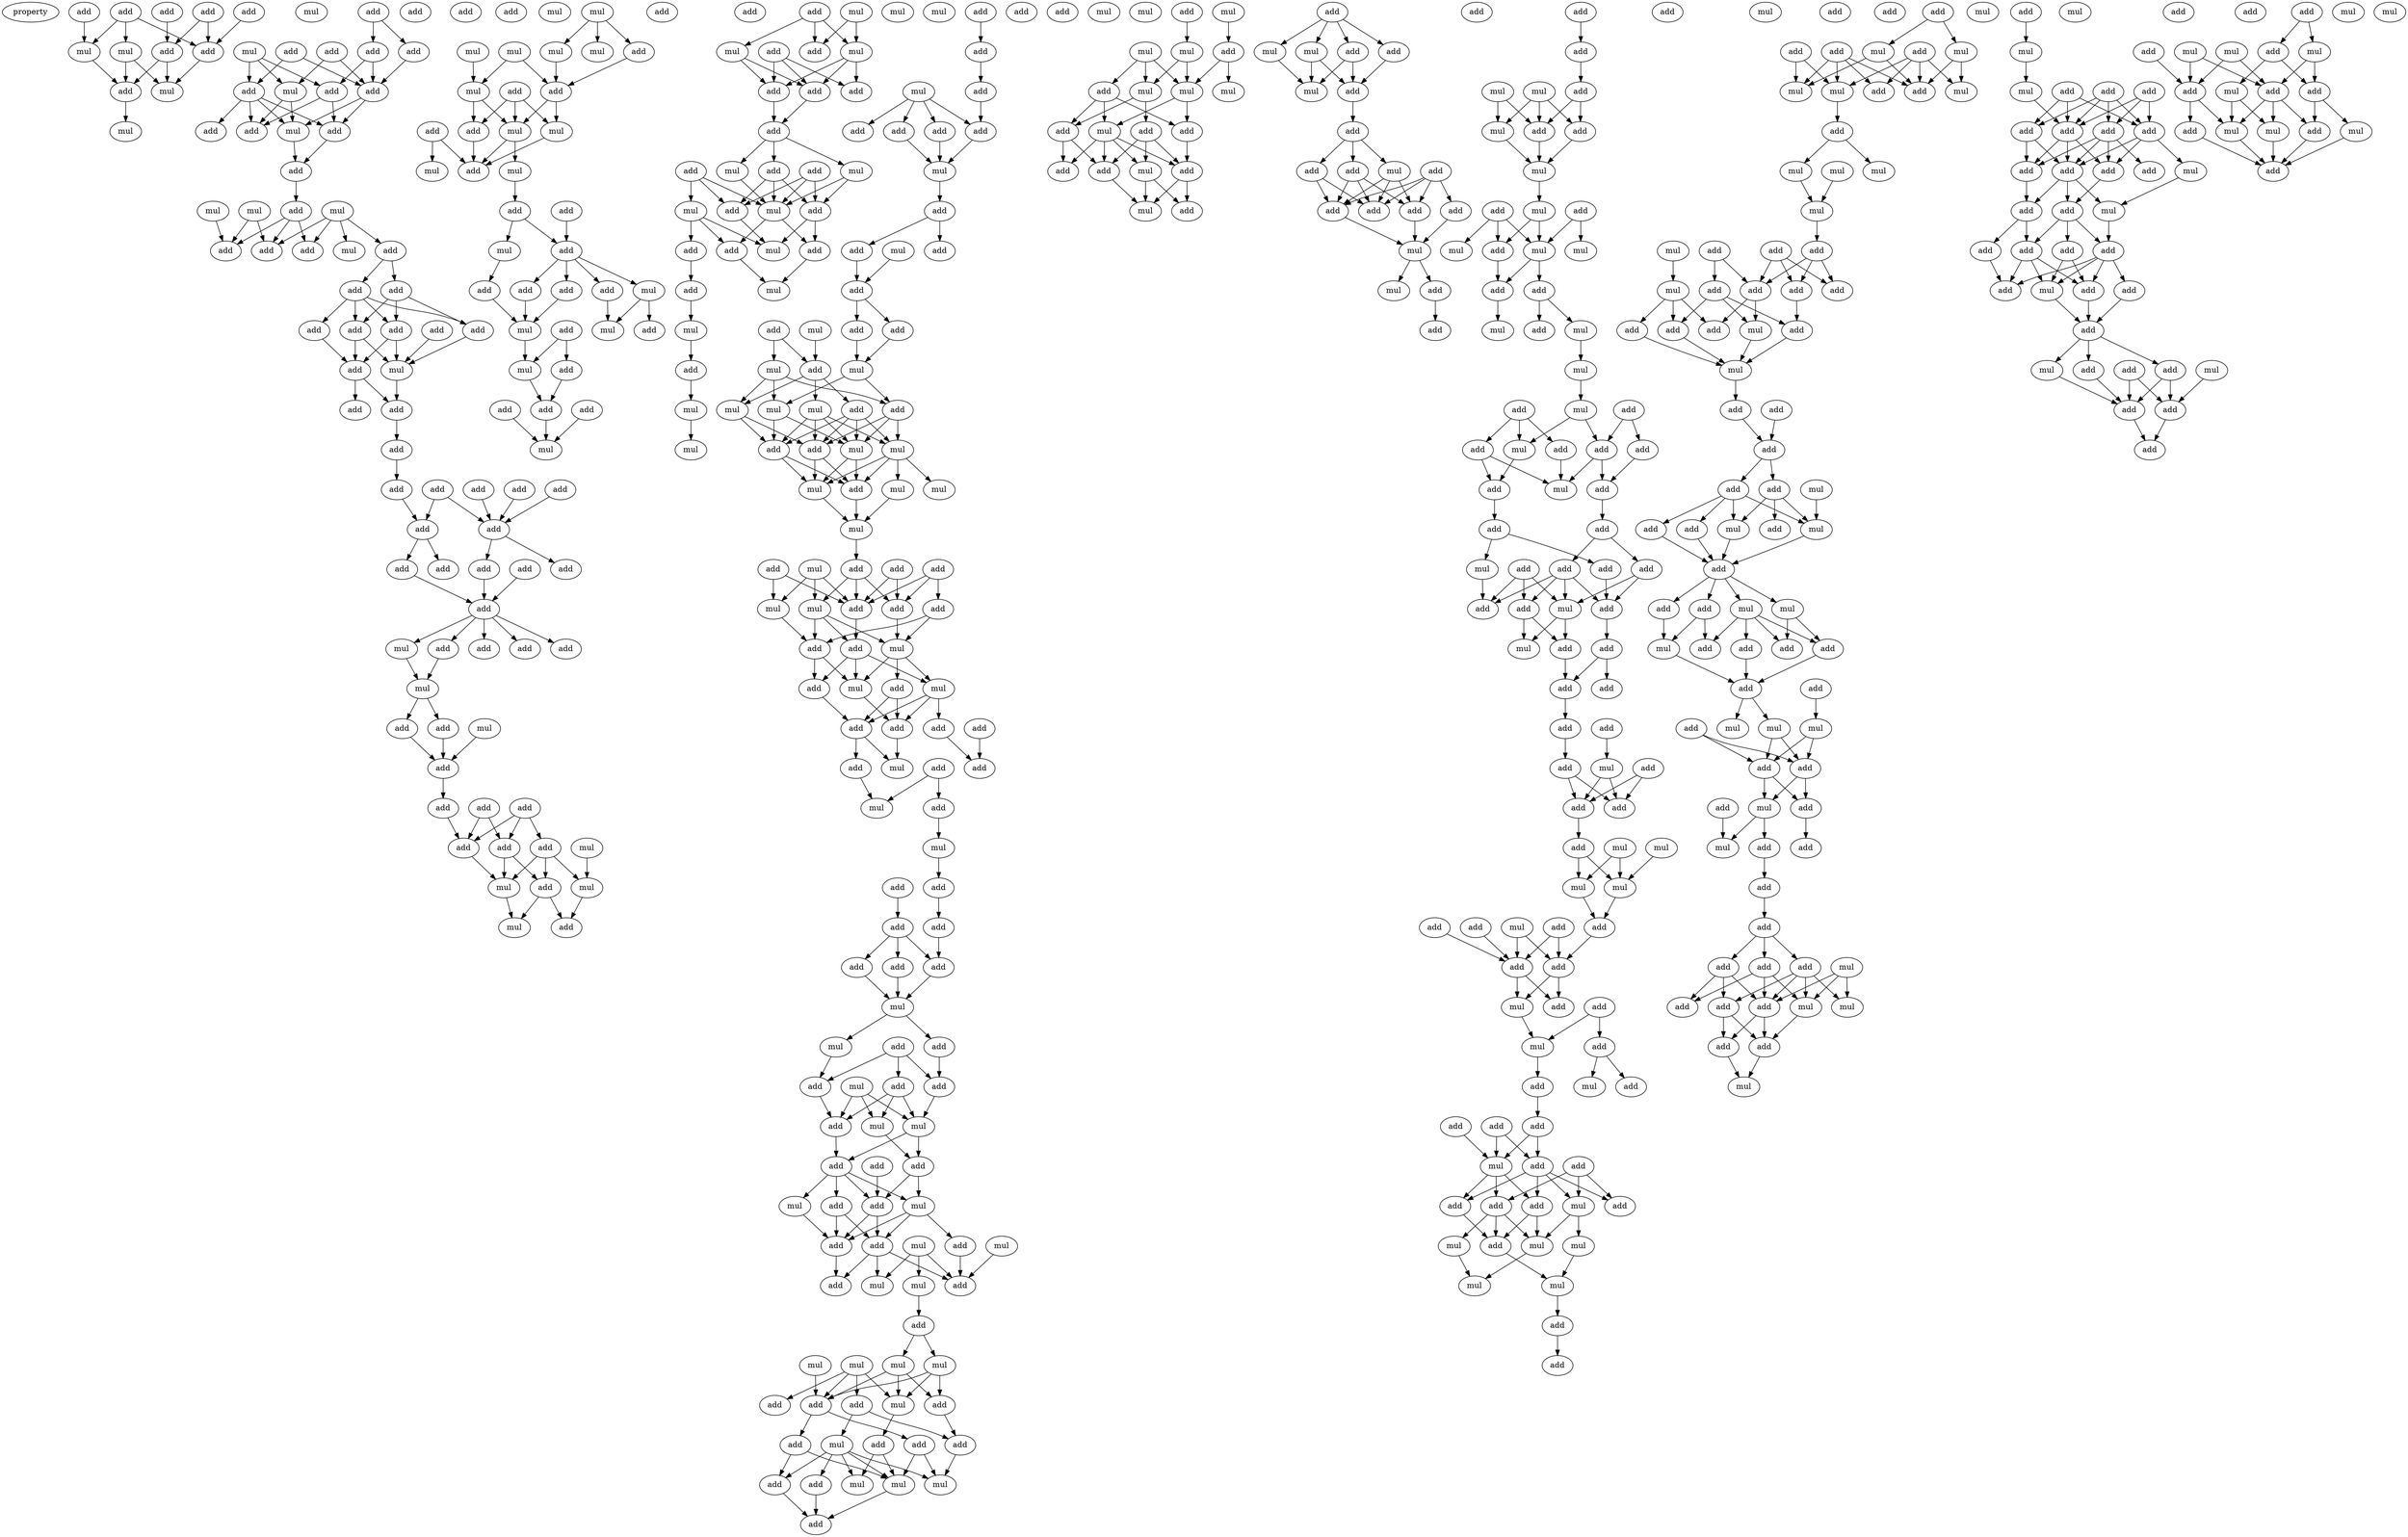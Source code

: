 digraph {
    node [fontcolor=black]
    property [mul=2,lf=1.7]
    0 [ label = add ];
    1 [ label = add ];
    2 [ label = add ];
    3 [ label = add ];
    4 [ label = add ];
    5 [ label = add ];
    6 [ label = mul ];
    7 [ label = mul ];
    8 [ label = add ];
    9 [ label = add ];
    10 [ label = mul ];
    11 [ label = mul ];
    12 [ label = mul ];
    13 [ label = add ];
    14 [ label = add ];
    15 [ label = add ];
    16 [ label = add ];
    17 [ label = mul ];
    18 [ label = add ];
    19 [ label = add ];
    20 [ label = add ];
    21 [ label = add ];
    22 [ label = mul ];
    23 [ label = add ];
    24 [ label = add ];
    25 [ label = mul ];
    26 [ label = add ];
    27 [ label = add ];
    28 [ label = mul ];
    29 [ label = mul ];
    30 [ label = mul ];
    31 [ label = add ];
    32 [ label = add ];
    33 [ label = mul ];
    34 [ label = add ];
    35 [ label = add ];
    36 [ label = add ];
    37 [ label = add ];
    38 [ label = add ];
    39 [ label = add ];
    40 [ label = add ];
    41 [ label = add ];
    42 [ label = add ];
    43 [ label = add ];
    44 [ label = add ];
    45 [ label = mul ];
    46 [ label = add ];
    47 [ label = add ];
    48 [ label = add ];
    49 [ label = add ];
    50 [ label = add ];
    51 [ label = add ];
    52 [ label = add ];
    53 [ label = add ];
    54 [ label = add ];
    55 [ label = add ];
    56 [ label = add ];
    57 [ label = add ];
    58 [ label = add ];
    59 [ label = add ];
    60 [ label = add ];
    61 [ label = add ];
    62 [ label = add ];
    63 [ label = mul ];
    64 [ label = add ];
    65 [ label = add ];
    66 [ label = add ];
    67 [ label = mul ];
    68 [ label = add ];
    69 [ label = add ];
    70 [ label = add ];
    71 [ label = add ];
    72 [ label = mul ];
    73 [ label = add ];
    74 [ label = add ];
    75 [ label = add ];
    76 [ label = add ];
    77 [ label = add ];
    78 [ label = mul ];
    79 [ label = add ];
    80 [ label = add ];
    81 [ label = mul ];
    82 [ label = add ];
    83 [ label = mul ];
    84 [ label = mul ];
    85 [ label = add ];
    86 [ label = add ];
    87 [ label = mul ];
    88 [ label = mul ];
    89 [ label = mul ];
    90 [ label = mul ];
    91 [ label = mul ];
    92 [ label = mul ];
    93 [ label = add ];
    94 [ label = mul ];
    95 [ label = add ];
    96 [ label = add ];
    97 [ label = mul ];
    98 [ label = add ];
    99 [ label = add ];
    100 [ label = mul ];
    101 [ label = add ];
    102 [ label = mul ];
    103 [ label = mul ];
    104 [ label = add ];
    105 [ label = add ];
    106 [ label = add ];
    107 [ label = mul ];
    108 [ label = add ];
    109 [ label = add ];
    110 [ label = mul ];
    111 [ label = add ];
    112 [ label = add ];
    113 [ label = add ];
    114 [ label = add ];
    115 [ label = mul ];
    116 [ label = mul ];
    117 [ label = add ];
    118 [ label = mul ];
    119 [ label = add ];
    120 [ label = add ];
    121 [ label = add ];
    122 [ label = add ];
    123 [ label = add ];
    124 [ label = mul ];
    125 [ label = mul ];
    126 [ label = add ];
    127 [ label = mul ];
    128 [ label = mul ];
    129 [ label = add ];
    130 [ label = add ];
    131 [ label = mul ];
    132 [ label = add ];
    133 [ label = add ];
    134 [ label = add ];
    135 [ label = add ];
    136 [ label = add ];
    137 [ label = mul ];
    138 [ label = add ];
    139 [ label = add ];
    140 [ label = mul ];
    141 [ label = mul ];
    142 [ label = mul ];
    143 [ label = add ];
    144 [ label = add ];
    145 [ label = add ];
    146 [ label = mul ];
    147 [ label = add ];
    148 [ label = add ];
    149 [ label = mul ];
    150 [ label = add ];
    151 [ label = mul ];
    152 [ label = add ];
    153 [ label = mul ];
    154 [ label = add ];
    155 [ label = add ];
    156 [ label = mul ];
    157 [ label = mul ];
    158 [ label = add ];
    159 [ label = add ];
    160 [ label = mul ];
    161 [ label = add ];
    162 [ label = add ];
    163 [ label = add ];
    164 [ label = add ];
    165 [ label = mul ];
    166 [ label = add ];
    167 [ label = add ];
    168 [ label = add ];
    169 [ label = mul ];
    170 [ label = mul ];
    171 [ label = add ];
    172 [ label = add ];
    173 [ label = add ];
    174 [ label = add ];
    175 [ label = mul ];
    176 [ label = add ];
    177 [ label = mul ];
    178 [ label = add ];
    179 [ label = mul ];
    180 [ label = mul ];
    181 [ label = add ];
    182 [ label = mul ];
    183 [ label = mul ];
    184 [ label = add ];
    185 [ label = mul ];
    186 [ label = mul ];
    187 [ label = add ];
    188 [ label = add ];
    189 [ label = mul ];
    190 [ label = mul ];
    191 [ label = mul ];
    192 [ label = add ];
    193 [ label = mul ];
    194 [ label = add ];
    195 [ label = add ];
    196 [ label = add ];
    197 [ label = mul ];
    198 [ label = add ];
    199 [ label = mul ];
    200 [ label = mul ];
    201 [ label = add ];
    202 [ label = add ];
    203 [ label = add ];
    204 [ label = add ];
    205 [ label = add ];
    206 [ label = mul ];
    207 [ label = add ];
    208 [ label = mul ];
    209 [ label = add ];
    210 [ label = mul ];
    211 [ label = add ];
    212 [ label = add ];
    213 [ label = add ];
    214 [ label = add ];
    215 [ label = mul ];
    216 [ label = add ];
    217 [ label = add ];
    218 [ label = add ];
    219 [ label = add ];
    220 [ label = mul ];
    221 [ label = mul ];
    222 [ label = add ];
    223 [ label = add ];
    224 [ label = add ];
    225 [ label = add ];
    226 [ label = add ];
    227 [ label = add ];
    228 [ label = add ];
    229 [ label = mul ];
    230 [ label = mul ];
    231 [ label = mul ];
    232 [ label = add ];
    233 [ label = add ];
    234 [ label = add ];
    235 [ label = add ];
    236 [ label = add ];
    237 [ label = mul ];
    238 [ label = mul ];
    239 [ label = mul ];
    240 [ label = add ];
    241 [ label = add ];
    242 [ label = add ];
    243 [ label = add ];
    244 [ label = mul ];
    245 [ label = add ];
    246 [ label = mul ];
    247 [ label = add ];
    248 [ label = add ];
    249 [ label = mul ];
    250 [ label = add ];
    251 [ label = mul ];
    252 [ label = add ];
    253 [ label = mul ];
    254 [ label = add ];
    255 [ label = mul ];
    256 [ label = add ];
    257 [ label = add ];
    258 [ label = mul ];
    259 [ label = mul ];
    260 [ label = mul ];
    261 [ label = mul ];
    262 [ label = mul ];
    263 [ label = add ];
    264 [ label = add ];
    265 [ label = add ];
    266 [ label = add ];
    267 [ label = add ];
    268 [ label = add ];
    269 [ label = mul ];
    270 [ label = add ];
    271 [ label = add ];
    272 [ label = add ];
    273 [ label = mul ];
    274 [ label = mul ];
    275 [ label = add ];
    276 [ label = mul ];
    277 [ label = add ];
    278 [ label = mul ];
    279 [ label = add ];
    280 [ label = mul ];
    281 [ label = mul ];
    282 [ label = add ];
    283 [ label = mul ];
    284 [ label = mul ];
    285 [ label = add ];
    286 [ label = mul ];
    287 [ label = mul ];
    288 [ label = add ];
    289 [ label = add ];
    290 [ label = add ];
    291 [ label = mul ];
    292 [ label = add ];
    293 [ label = add ];
    294 [ label = add ];
    295 [ label = add ];
    296 [ label = mul ];
    297 [ label = add ];
    298 [ label = mul ];
    299 [ label = add ];
    300 [ label = mul ];
    301 [ label = add ];
    302 [ label = mul ];
    303 [ label = add ];
    304 [ label = add ];
    305 [ label = mul ];
    306 [ label = add ];
    307 [ label = add ];
    308 [ label = add ];
    309 [ label = add ];
    310 [ label = add ];
    311 [ label = add ];
    312 [ label = add ];
    313 [ label = add ];
    314 [ label = mul ];
    315 [ label = mul ];
    316 [ label = add ];
    317 [ label = add ];
    318 [ label = add ];
    319 [ label = add ];
    320 [ label = mul ];
    321 [ label = add ];
    322 [ label = mul ];
    323 [ label = mul ];
    324 [ label = add ];
    325 [ label = add ];
    326 [ label = mul ];
    327 [ label = add ];
    328 [ label = add ];
    329 [ label = mul ];
    330 [ label = add ];
    331 [ label = add ];
    332 [ label = mul ];
    333 [ label = mul ];
    334 [ label = mul ];
    335 [ label = add ];
    336 [ label = add ];
    337 [ label = mul ];
    338 [ label = mul ];
    339 [ label = add ];
    340 [ label = mul ];
    341 [ label = mul ];
    342 [ label = mul ];
    343 [ label = add ];
    344 [ label = add ];
    345 [ label = add ];
    346 [ label = add ];
    347 [ label = add ];
    348 [ label = add ];
    349 [ label = mul ];
    350 [ label = mul ];
    351 [ label = add ];
    352 [ label = add ];
    353 [ label = add ];
    354 [ label = add ];
    355 [ label = add ];
    356 [ label = mul ];
    357 [ label = add ];
    358 [ label = add ];
    359 [ label = add ];
    360 [ label = add ];
    361 [ label = mul ];
    362 [ label = add ];
    363 [ label = add ];
    364 [ label = mul ];
    365 [ label = add ];
    366 [ label = add ];
    367 [ label = add ];
    368 [ label = add ];
    369 [ label = add ];
    370 [ label = add ];
    371 [ label = add ];
    372 [ label = add ];
    373 [ label = mul ];
    374 [ label = add ];
    375 [ label = add ];
    376 [ label = add ];
    377 [ label = mul ];
    378 [ label = mul ];
    379 [ label = add ];
    380 [ label = add ];
    381 [ label = mul ];
    382 [ label = mul ];
    383 [ label = add ];
    384 [ label = add ];
    385 [ label = mul ];
    386 [ label = add ];
    387 [ label = add ];
    388 [ label = add ];
    389 [ label = add ];
    390 [ label = add ];
    391 [ label = add ];
    392 [ label = mul ];
    393 [ label = mul ];
    394 [ label = add ];
    395 [ label = add ];
    396 [ label = add ];
    397 [ label = mul ];
    398 [ label = add ];
    399 [ label = add ];
    400 [ label = add ];
    401 [ label = add ];
    402 [ label = mul ];
    403 [ label = add ];
    404 [ label = add ];
    405 [ label = mul ];
    406 [ label = add ];
    407 [ label = add ];
    408 [ label = add ];
    409 [ label = add ];
    410 [ label = mul ];
    411 [ label = mul ];
    412 [ label = mul ];
    413 [ label = mul ];
    414 [ label = mul ];
    415 [ label = add ];
    416 [ label = add ];
    417 [ label = add ];
    418 [ label = mul ];
    419 [ label = mul ];
    420 [ label = add ];
    421 [ label = add ];
    422 [ label = add ];
    423 [ label = mul ];
    424 [ label = mul ];
    425 [ label = add ];
    426 [ label = mul ];
    427 [ label = add ];
    428 [ label = add ];
    429 [ label = mul ];
    430 [ label = mul ];
    431 [ label = mul ];
    432 [ label = mul ];
    433 [ label = mul ];
    434 [ label = add ];
    435 [ label = add ];
    436 [ label = add ];
    437 [ label = add ];
    438 [ label = mul ];
    439 [ label = add ];
    440 [ label = add ];
    441 [ label = add ];
    442 [ label = add ];
    443 [ label = add ];
    444 [ label = mul ];
    445 [ label = add ];
    446 [ label = add ];
    447 [ label = mul ];
    448 [ label = add ];
    449 [ label = add ];
    450 [ label = add ];
    451 [ label = add ];
    452 [ label = add ];
    453 [ label = mul ];
    454 [ label = add ];
    455 [ label = add ];
    456 [ label = add ];
    457 [ label = mul ];
    458 [ label = mul ];
    459 [ label = add ];
    460 [ label = mul ];
    461 [ label = add ];
    462 [ label = mul ];
    463 [ label = add ];
    464 [ label = mul ];
    465 [ label = add ];
    466 [ label = add ];
    467 [ label = add ];
    468 [ label = add ];
    469 [ label = add ];
    470 [ label = add ];
    471 [ label = mul ];
    472 [ label = add ];
    473 [ label = mul ];
    474 [ label = mul ];
    475 [ label = add ];
    476 [ label = add ];
    477 [ label = add ];
    478 [ label = mul ];
    479 [ label = add ];
    480 [ label = mul ];
    481 [ label = add ];
    482 [ label = mul ];
    483 [ label = add ];
    484 [ label = add ];
    485 [ label = add ];
    486 [ label = add ];
    487 [ label = mul ];
    488 [ label = add ];
    489 [ label = add ];
    490 [ label = add ];
    491 [ label = add ];
    492 [ label = mul ];
    493 [ label = mul ];
    494 [ label = add ];
    495 [ label = add ];
    496 [ label = add ];
    497 [ label = mul ];
    498 [ label = add ];
    499 [ label = mul ];
    500 [ label = add ];
    501 [ label = add ];
    502 [ label = mul ];
    503 [ label = add ];
    504 [ label = add ];
    505 [ label = add ];
    506 [ label = add ];
    507 [ label = add ];
    508 [ label = add ];
    509 [ label = add ];
    510 [ label = add ];
    511 [ label = mul ];
    512 [ label = add ];
    513 [ label = add ];
    514 [ label = mul ];
    515 [ label = add ];
    516 [ label = add ];
    517 [ label = add ];
    518 [ label = add ];
    519 [ label = add ];
    520 [ label = add ];
    521 [ label = mul ];
    522 [ label = add ];
    523 [ label = add ];
    524 [ label = add ];
    525 [ label = add ];
    526 [ label = add ];
    527 [ label = mul ];
    528 [ label = mul ];
    529 [ label = add ];
    530 [ label = add ];
    531 [ label = add ];
    532 [ label = add ];
    533 [ label = mul ];
    534 [ label = add ];
    535 [ label = add ];
    536 [ label = add ];
    537 [ label = mul ];
    538 [ label = mul ];
    539 [ label = add ];
    540 [ label = mul ];
    541 [ label = add ];
    542 [ label = add ];
    543 [ label = mul ];
    544 [ label = add ];
    545 [ label = add ];
    546 [ label = mul ];
    547 [ label = add ];
    548 [ label = add ];
    549 [ label = mul ];
    550 [ label = mul ];
    551 [ label = add ];
    552 [ label = mul ];
    553 [ label = mul ];
    0 -> 5 [ name = 0 ];
    0 -> 8 [ name = 1 ];
    1 -> 5 [ name = 2 ];
    2 -> 6 [ name = 3 ];
    3 -> 6 [ name = 4 ];
    3 -> 7 [ name = 5 ];
    3 -> 8 [ name = 6 ];
    4 -> 8 [ name = 7 ];
    5 -> 9 [ name = 8 ];
    5 -> 10 [ name = 9 ];
    6 -> 9 [ name = 10 ];
    7 -> 9 [ name = 11 ];
    7 -> 10 [ name = 12 ];
    8 -> 10 [ name = 13 ];
    9 -> 11 [ name = 14 ];
    13 -> 16 [ name = 15 ];
    13 -> 18 [ name = 16 ];
    14 -> 19 [ name = 17 ];
    14 -> 21 [ name = 18 ];
    15 -> 21 [ name = 19 ];
    15 -> 22 [ name = 20 ];
    16 -> 21 [ name = 21 ];
    17 -> 19 [ name = 22 ];
    17 -> 20 [ name = 23 ];
    17 -> 22 [ name = 24 ];
    18 -> 20 [ name = 25 ];
    18 -> 21 [ name = 26 ];
    19 -> 23 [ name = 27 ];
    19 -> 24 [ name = 28 ];
    19 -> 25 [ name = 29 ];
    19 -> 26 [ name = 30 ];
    20 -> 23 [ name = 31 ];
    20 -> 24 [ name = 32 ];
    21 -> 23 [ name = 33 ];
    21 -> 25 [ name = 34 ];
    22 -> 24 [ name = 35 ];
    22 -> 25 [ name = 36 ];
    23 -> 27 [ name = 37 ];
    25 -> 27 [ name = 38 ];
    27 -> 31 [ name = 39 ];
    28 -> 32 [ name = 40 ];
    28 -> 33 [ name = 41 ];
    28 -> 35 [ name = 42 ];
    28 -> 36 [ name = 43 ];
    29 -> 34 [ name = 44 ];
    29 -> 35 [ name = 45 ];
    30 -> 34 [ name = 46 ];
    31 -> 34 [ name = 47 ];
    31 -> 35 [ name = 48 ];
    31 -> 36 [ name = 49 ];
    32 -> 37 [ name = 50 ];
    32 -> 38 [ name = 51 ];
    37 -> 39 [ name = 52 ];
    37 -> 40 [ name = 53 ];
    37 -> 42 [ name = 54 ];
    37 -> 43 [ name = 55 ];
    38 -> 39 [ name = 56 ];
    38 -> 40 [ name = 57 ];
    38 -> 43 [ name = 58 ];
    39 -> 45 [ name = 59 ];
    40 -> 44 [ name = 60 ];
    40 -> 45 [ name = 61 ];
    41 -> 45 [ name = 62 ];
    42 -> 44 [ name = 63 ];
    43 -> 44 [ name = 64 ];
    43 -> 45 [ name = 65 ];
    44 -> 46 [ name = 66 ];
    44 -> 47 [ name = 67 ];
    45 -> 47 [ name = 68 ];
    47 -> 48 [ name = 69 ];
    48 -> 52 [ name = 70 ];
    49 -> 54 [ name = 71 ];
    50 -> 54 [ name = 72 ];
    51 -> 54 [ name = 73 ];
    52 -> 55 [ name = 74 ];
    53 -> 54 [ name = 75 ];
    53 -> 55 [ name = 76 ];
    54 -> 58 [ name = 77 ];
    54 -> 60 [ name = 78 ];
    55 -> 57 [ name = 79 ];
    55 -> 59 [ name = 80 ];
    56 -> 61 [ name = 81 ];
    58 -> 61 [ name = 82 ];
    59 -> 61 [ name = 83 ];
    61 -> 62 [ name = 84 ];
    61 -> 63 [ name = 85 ];
    61 -> 64 [ name = 86 ];
    61 -> 65 [ name = 87 ];
    61 -> 66 [ name = 88 ];
    62 -> 67 [ name = 89 ];
    63 -> 67 [ name = 90 ];
    67 -> 68 [ name = 91 ];
    67 -> 70 [ name = 92 ];
    68 -> 73 [ name = 93 ];
    70 -> 73 [ name = 94 ];
    72 -> 73 [ name = 95 ];
    73 -> 76 [ name = 96 ];
    74 -> 79 [ name = 97 ];
    74 -> 80 [ name = 98 ];
    74 -> 82 [ name = 99 ];
    76 -> 82 [ name = 100 ];
    77 -> 79 [ name = 101 ];
    77 -> 82 [ name = 102 ];
    79 -> 83 [ name = 103 ];
    79 -> 85 [ name = 104 ];
    80 -> 83 [ name = 105 ];
    80 -> 84 [ name = 106 ];
    80 -> 85 [ name = 107 ];
    81 -> 84 [ name = 108 ];
    82 -> 83 [ name = 109 ];
    83 -> 87 [ name = 110 ];
    84 -> 86 [ name = 111 ];
    85 -> 86 [ name = 112 ];
    85 -> 87 [ name = 113 ];
    88 -> 89 [ name = 114 ];
    88 -> 90 [ name = 115 ];
    88 -> 93 [ name = 116 ];
    89 -> 95 [ name = 117 ];
    91 -> 94 [ name = 118 ];
    91 -> 95 [ name = 119 ];
    92 -> 94 [ name = 120 ];
    93 -> 95 [ name = 121 ];
    94 -> 97 [ name = 122 ];
    94 -> 99 [ name = 123 ];
    95 -> 97 [ name = 124 ];
    95 -> 100 [ name = 125 ];
    96 -> 97 [ name = 126 ];
    96 -> 99 [ name = 127 ];
    96 -> 100 [ name = 128 ];
    97 -> 101 [ name = 129 ];
    97 -> 103 [ name = 130 ];
    98 -> 101 [ name = 131 ];
    98 -> 102 [ name = 132 ];
    99 -> 101 [ name = 133 ];
    100 -> 101 [ name = 134 ];
    103 -> 105 [ name = 135 ];
    104 -> 108 [ name = 136 ];
    105 -> 107 [ name = 137 ];
    105 -> 108 [ name = 138 ];
    107 -> 109 [ name = 139 ];
    108 -> 110 [ name = 140 ];
    108 -> 111 [ name = 141 ];
    108 -> 112 [ name = 142 ];
    108 -> 113 [ name = 143 ];
    109 -> 116 [ name = 144 ];
    110 -> 115 [ name = 145 ];
    110 -> 117 [ name = 146 ];
    111 -> 116 [ name = 147 ];
    112 -> 115 [ name = 148 ];
    113 -> 116 [ name = 149 ];
    114 -> 118 [ name = 150 ];
    114 -> 119 [ name = 151 ];
    116 -> 118 [ name = 152 ];
    118 -> 122 [ name = 153 ];
    119 -> 122 [ name = 154 ];
    121 -> 124 [ name = 155 ];
    122 -> 124 [ name = 156 ];
    123 -> 124 [ name = 157 ];
    125 -> 128 [ name = 158 ];
    125 -> 130 [ name = 159 ];
    126 -> 128 [ name = 160 ];
    126 -> 130 [ name = 161 ];
    126 -> 131 [ name = 162 ];
    128 -> 132 [ name = 163 ];
    128 -> 133 [ name = 164 ];
    128 -> 134 [ name = 165 ];
    129 -> 132 [ name = 166 ];
    129 -> 133 [ name = 167 ];
    129 -> 134 [ name = 168 ];
    131 -> 132 [ name = 169 ];
    131 -> 134 [ name = 170 ];
    132 -> 135 [ name = 171 ];
    134 -> 135 [ name = 172 ];
    135 -> 137 [ name = 173 ];
    135 -> 139 [ name = 174 ];
    135 -> 140 [ name = 175 ];
    136 -> 142 [ name = 176 ];
    136 -> 143 [ name = 177 ];
    136 -> 144 [ name = 178 ];
    137 -> 142 [ name = 179 ];
    138 -> 141 [ name = 180 ];
    138 -> 142 [ name = 181 ];
    138 -> 144 [ name = 182 ];
    139 -> 142 [ name = 183 ];
    139 -> 143 [ name = 184 ];
    139 -> 144 [ name = 185 ];
    140 -> 142 [ name = 186 ];
    140 -> 143 [ name = 187 ];
    141 -> 145 [ name = 188 ];
    141 -> 146 [ name = 189 ];
    141 -> 147 [ name = 190 ];
    142 -> 145 [ name = 191 ];
    142 -> 148 [ name = 192 ];
    143 -> 146 [ name = 193 ];
    143 -> 148 [ name = 194 ];
    144 -> 146 [ name = 195 ];
    145 -> 149 [ name = 196 ];
    147 -> 150 [ name = 197 ];
    148 -> 149 [ name = 198 ];
    150 -> 151 [ name = 199 ];
    151 -> 152 [ name = 200 ];
    152 -> 156 [ name = 201 ];
    154 -> 158 [ name = 202 ];
    156 -> 157 [ name = 203 ];
    158 -> 159 [ name = 204 ];
    159 -> 161 [ name = 205 ];
    160 -> 161 [ name = 206 ];
    160 -> 162 [ name = 207 ];
    160 -> 163 [ name = 208 ];
    160 -> 164 [ name = 209 ];
    161 -> 165 [ name = 210 ];
    163 -> 165 [ name = 211 ];
    164 -> 165 [ name = 212 ];
    165 -> 166 [ name = 213 ];
    166 -> 168 [ name = 214 ];
    166 -> 171 [ name = 215 ];
    168 -> 172 [ name = 216 ];
    170 -> 172 [ name = 217 ];
    172 -> 174 [ name = 218 ];
    172 -> 176 [ name = 219 ];
    173 -> 177 [ name = 220 ];
    173 -> 178 [ name = 221 ];
    174 -> 179 [ name = 222 ];
    175 -> 178 [ name = 223 ];
    176 -> 179 [ name = 224 ];
    177 -> 180 [ name = 225 ];
    177 -> 181 [ name = 226 ];
    177 -> 182 [ name = 227 ];
    178 -> 182 [ name = 228 ];
    178 -> 183 [ name = 229 ];
    178 -> 184 [ name = 230 ];
    179 -> 180 [ name = 231 ];
    179 -> 181 [ name = 232 ];
    180 -> 186 [ name = 233 ];
    180 -> 187 [ name = 234 ];
    181 -> 185 [ name = 235 ];
    181 -> 186 [ name = 236 ];
    181 -> 188 [ name = 237 ];
    182 -> 187 [ name = 238 ];
    182 -> 188 [ name = 239 ];
    183 -> 185 [ name = 240 ];
    183 -> 186 [ name = 241 ];
    183 -> 187 [ name = 242 ];
    183 -> 188 [ name = 243 ];
    184 -> 185 [ name = 244 ];
    184 -> 186 [ name = 245 ];
    184 -> 187 [ name = 246 ];
    184 -> 188 [ name = 247 ];
    185 -> 189 [ name = 248 ];
    185 -> 190 [ name = 249 ];
    185 -> 191 [ name = 250 ];
    185 -> 192 [ name = 251 ];
    186 -> 189 [ name = 252 ];
    186 -> 192 [ name = 253 ];
    187 -> 189 [ name = 254 ];
    187 -> 192 [ name = 255 ];
    188 -> 189 [ name = 256 ];
    188 -> 192 [ name = 257 ];
    189 -> 193 [ name = 258 ];
    190 -> 193 [ name = 259 ];
    192 -> 193 [ name = 260 ];
    193 -> 195 [ name = 261 ];
    194 -> 201 [ name = 262 ];
    194 -> 202 [ name = 263 ];
    194 -> 203 [ name = 264 ];
    195 -> 199 [ name = 265 ];
    195 -> 201 [ name = 266 ];
    195 -> 202 [ name = 267 ];
    196 -> 200 [ name = 268 ];
    196 -> 202 [ name = 269 ];
    197 -> 199 [ name = 270 ];
    197 -> 200 [ name = 271 ];
    197 -> 202 [ name = 272 ];
    198 -> 201 [ name = 273 ];
    198 -> 202 [ name = 274 ];
    199 -> 204 [ name = 275 ];
    199 -> 205 [ name = 276 ];
    199 -> 206 [ name = 277 ];
    200 -> 205 [ name = 278 ];
    201 -> 206 [ name = 279 ];
    202 -> 204 [ name = 280 ];
    203 -> 205 [ name = 281 ];
    203 -> 206 [ name = 282 ];
    204 -> 208 [ name = 283 ];
    204 -> 209 [ name = 284 ];
    204 -> 210 [ name = 285 ];
    205 -> 209 [ name = 286 ];
    205 -> 210 [ name = 287 ];
    206 -> 207 [ name = 288 ];
    206 -> 208 [ name = 289 ];
    206 -> 210 [ name = 290 ];
    207 -> 212 [ name = 291 ];
    207 -> 213 [ name = 292 ];
    208 -> 212 [ name = 293 ];
    208 -> 213 [ name = 294 ];
    208 -> 214 [ name = 295 ];
    209 -> 213 [ name = 296 ];
    210 -> 212 [ name = 297 ];
    211 -> 216 [ name = 298 ];
    212 -> 215 [ name = 299 ];
    213 -> 215 [ name = 300 ];
    213 -> 218 [ name = 301 ];
    214 -> 216 [ name = 302 ];
    217 -> 219 [ name = 303 ];
    217 -> 220 [ name = 304 ];
    218 -> 220 [ name = 305 ];
    219 -> 221 [ name = 306 ];
    221 -> 222 [ name = 307 ];
    222 -> 224 [ name = 308 ];
    223 -> 225 [ name = 309 ];
    224 -> 227 [ name = 310 ];
    225 -> 226 [ name = 311 ];
    225 -> 227 [ name = 312 ];
    225 -> 228 [ name = 313 ];
    226 -> 230 [ name = 314 ];
    227 -> 230 [ name = 315 ];
    228 -> 230 [ name = 316 ];
    230 -> 231 [ name = 317 ];
    230 -> 232 [ name = 318 ];
    231 -> 236 [ name = 319 ];
    232 -> 234 [ name = 320 ];
    233 -> 234 [ name = 321 ];
    233 -> 235 [ name = 322 ];
    233 -> 236 [ name = 323 ];
    234 -> 238 [ name = 324 ];
    235 -> 238 [ name = 325 ];
    235 -> 239 [ name = 326 ];
    235 -> 240 [ name = 327 ];
    236 -> 240 [ name = 328 ];
    237 -> 238 [ name = 329 ];
    237 -> 239 [ name = 330 ];
    237 -> 240 [ name = 331 ];
    238 -> 241 [ name = 332 ];
    238 -> 242 [ name = 333 ];
    239 -> 242 [ name = 334 ];
    240 -> 241 [ name = 335 ];
    241 -> 244 [ name = 336 ];
    241 -> 245 [ name = 337 ];
    241 -> 246 [ name = 338 ];
    241 -> 247 [ name = 339 ];
    242 -> 244 [ name = 340 ];
    242 -> 247 [ name = 341 ];
    243 -> 247 [ name = 342 ];
    244 -> 248 [ name = 343 ];
    244 -> 250 [ name = 344 ];
    244 -> 252 [ name = 345 ];
    245 -> 248 [ name = 346 ];
    245 -> 252 [ name = 347 ];
    246 -> 248 [ name = 348 ];
    247 -> 248 [ name = 349 ];
    247 -> 252 [ name = 350 ];
    248 -> 254 [ name = 351 ];
    249 -> 256 [ name = 352 ];
    250 -> 256 [ name = 353 ];
    251 -> 253 [ name = 354 ];
    251 -> 255 [ name = 355 ];
    251 -> 256 [ name = 356 ];
    252 -> 253 [ name = 357 ];
    252 -> 254 [ name = 358 ];
    252 -> 256 [ name = 359 ];
    255 -> 257 [ name = 360 ];
    257 -> 259 [ name = 361 ];
    257 -> 261 [ name = 362 ];
    258 -> 264 [ name = 363 ];
    259 -> 262 [ name = 364 ];
    259 -> 264 [ name = 365 ];
    259 -> 266 [ name = 366 ];
    260 -> 262 [ name = 367 ];
    260 -> 263 [ name = 368 ];
    260 -> 264 [ name = 369 ];
    260 -> 265 [ name = 370 ];
    261 -> 262 [ name = 371 ];
    261 -> 264 [ name = 372 ];
    261 -> 266 [ name = 373 ];
    262 -> 271 [ name = 374 ];
    263 -> 267 [ name = 375 ];
    263 -> 269 [ name = 376 ];
    264 -> 268 [ name = 377 ];
    264 -> 270 [ name = 378 ];
    266 -> 267 [ name = 379 ];
    267 -> 274 [ name = 380 ];
    268 -> 273 [ name = 381 ];
    268 -> 275 [ name = 382 ];
    269 -> 272 [ name = 383 ];
    269 -> 273 [ name = 384 ];
    269 -> 274 [ name = 385 ];
    269 -> 275 [ name = 386 ];
    269 -> 276 [ name = 387 ];
    270 -> 273 [ name = 388 ];
    270 -> 274 [ name = 389 ];
    271 -> 273 [ name = 390 ];
    271 -> 276 [ name = 391 ];
    272 -> 277 [ name = 392 ];
    273 -> 277 [ name = 393 ];
    275 -> 277 [ name = 394 ];
    278 -> 282 [ name = 395 ];
    279 -> 281 [ name = 396 ];
    280 -> 283 [ name = 397 ];
    280 -> 285 [ name = 398 ];
    280 -> 286 [ name = 399 ];
    281 -> 283 [ name = 400 ];
    281 -> 286 [ name = 401 ];
    282 -> 283 [ name = 402 ];
    282 -> 284 [ name = 403 ];
    283 -> 287 [ name = 404 ];
    283 -> 290 [ name = 405 ];
    285 -> 287 [ name = 406 ];
    285 -> 289 [ name = 407 ];
    285 -> 290 [ name = 408 ];
    286 -> 288 [ name = 409 ];
    286 -> 289 [ name = 410 ];
    287 -> 291 [ name = 411 ];
    287 -> 292 [ name = 412 ];
    287 -> 293 [ name = 413 ];
    287 -> 294 [ name = 414 ];
    288 -> 291 [ name = 415 ];
    288 -> 292 [ name = 416 ];
    288 -> 294 [ name = 417 ];
    289 -> 293 [ name = 418 ];
    289 -> 294 [ name = 419 ];
    290 -> 292 [ name = 420 ];
    291 -> 295 [ name = 421 ];
    291 -> 296 [ name = 422 ];
    292 -> 295 [ name = 423 ];
    292 -> 296 [ name = 424 ];
    294 -> 296 [ name = 425 ];
    297 -> 298 [ name = 426 ];
    297 -> 299 [ name = 427 ];
    297 -> 300 [ name = 428 ];
    297 -> 301 [ name = 429 ];
    298 -> 302 [ name = 430 ];
    298 -> 303 [ name = 431 ];
    299 -> 303 [ name = 432 ];
    300 -> 302 [ name = 433 ];
    301 -> 302 [ name = 434 ];
    301 -> 303 [ name = 435 ];
    303 -> 304 [ name = 436 ];
    304 -> 305 [ name = 437 ];
    304 -> 306 [ name = 438 ];
    304 -> 308 [ name = 439 ];
    305 -> 310 [ name = 440 ];
    305 -> 311 [ name = 441 ];
    305 -> 312 [ name = 442 ];
    306 -> 310 [ name = 443 ];
    306 -> 311 [ name = 444 ];
    306 -> 312 [ name = 445 ];
    307 -> 310 [ name = 446 ];
    307 -> 311 [ name = 447 ];
    307 -> 312 [ name = 448 ];
    307 -> 313 [ name = 449 ];
    308 -> 310 [ name = 450 ];
    308 -> 312 [ name = 451 ];
    310 -> 314 [ name = 452 ];
    311 -> 314 [ name = 453 ];
    313 -> 314 [ name = 454 ];
    314 -> 315 [ name = 455 ];
    314 -> 316 [ name = 456 ];
    316 -> 317 [ name = 457 ];
    318 -> 319 [ name = 458 ];
    319 -> 321 [ name = 459 ];
    320 -> 323 [ name = 460 ];
    320 -> 324 [ name = 461 ];
    320 -> 325 [ name = 462 ];
    321 -> 324 [ name = 463 ];
    321 -> 325 [ name = 464 ];
    322 -> 323 [ name = 465 ];
    322 -> 325 [ name = 466 ];
    323 -> 326 [ name = 467 ];
    324 -> 326 [ name = 468 ];
    325 -> 326 [ name = 469 ];
    326 -> 329 [ name = 470 ];
    327 -> 333 [ name = 471 ];
    327 -> 334 [ name = 472 ];
    328 -> 331 [ name = 473 ];
    328 -> 332 [ name = 474 ];
    328 -> 333 [ name = 475 ];
    329 -> 331 [ name = 476 ];
    329 -> 333 [ name = 477 ];
    331 -> 336 [ name = 478 ];
    333 -> 335 [ name = 479 ];
    333 -> 336 [ name = 480 ];
    335 -> 338 [ name = 481 ];
    335 -> 339 [ name = 482 ];
    336 -> 337 [ name = 483 ];
    338 -> 340 [ name = 484 ];
    340 -> 342 [ name = 485 ];
    342 -> 347 [ name = 486 ];
    342 -> 349 [ name = 487 ];
    343 -> 346 [ name = 488 ];
    343 -> 347 [ name = 489 ];
    344 -> 345 [ name = 490 ];
    344 -> 348 [ name = 491 ];
    344 -> 349 [ name = 492 ];
    345 -> 350 [ name = 493 ];
    346 -> 352 [ name = 494 ];
    347 -> 350 [ name = 495 ];
    347 -> 352 [ name = 496 ];
    348 -> 350 [ name = 497 ];
    348 -> 351 [ name = 498 ];
    349 -> 351 [ name = 499 ];
    351 -> 353 [ name = 500 ];
    352 -> 354 [ name = 501 ];
    353 -> 356 [ name = 502 ];
    353 -> 358 [ name = 503 ];
    354 -> 355 [ name = 504 ];
    354 -> 357 [ name = 505 ];
    355 -> 360 [ name = 506 ];
    355 -> 361 [ name = 507 ];
    356 -> 362 [ name = 508 ];
    357 -> 360 [ name = 509 ];
    357 -> 361 [ name = 510 ];
    357 -> 362 [ name = 511 ];
    357 -> 363 [ name = 512 ];
    358 -> 360 [ name = 513 ];
    359 -> 361 [ name = 514 ];
    359 -> 362 [ name = 515 ];
    359 -> 363 [ name = 516 ];
    360 -> 366 [ name = 517 ];
    361 -> 364 [ name = 518 ];
    361 -> 365 [ name = 519 ];
    363 -> 364 [ name = 520 ];
    363 -> 365 [ name = 521 ];
    365 -> 367 [ name = 522 ];
    366 -> 367 [ name = 523 ];
    366 -> 368 [ name = 524 ];
    367 -> 369 [ name = 525 ];
    369 -> 372 [ name = 526 ];
    370 -> 373 [ name = 527 ];
    372 -> 375 [ name = 528 ];
    372 -> 376 [ name = 529 ];
    373 -> 375 [ name = 530 ];
    373 -> 376 [ name = 531 ];
    374 -> 375 [ name = 532 ];
    374 -> 376 [ name = 533 ];
    375 -> 379 [ name = 534 ];
    377 -> 382 [ name = 535 ];
    378 -> 381 [ name = 536 ];
    378 -> 382 [ name = 537 ];
    379 -> 381 [ name = 538 ];
    379 -> 382 [ name = 539 ];
    381 -> 386 [ name = 540 ];
    382 -> 386 [ name = 541 ];
    383 -> 388 [ name = 542 ];
    383 -> 389 [ name = 543 ];
    384 -> 388 [ name = 544 ];
    385 -> 388 [ name = 545 ];
    385 -> 389 [ name = 546 ];
    386 -> 389 [ name = 547 ];
    387 -> 388 [ name = 548 ];
    388 -> 391 [ name = 549 ];
    388 -> 392 [ name = 550 ];
    389 -> 391 [ name = 551 ];
    389 -> 392 [ name = 552 ];
    390 -> 393 [ name = 553 ];
    390 -> 394 [ name = 554 ];
    392 -> 393 [ name = 555 ];
    393 -> 395 [ name = 556 ];
    394 -> 396 [ name = 557 ];
    394 -> 397 [ name = 558 ];
    395 -> 398 [ name = 559 ];
    398 -> 402 [ name = 560 ];
    398 -> 403 [ name = 561 ];
    399 -> 402 [ name = 562 ];
    400 -> 402 [ name = 563 ];
    400 -> 403 [ name = 564 ];
    401 -> 404 [ name = 565 ];
    401 -> 405 [ name = 566 ];
    401 -> 407 [ name = 567 ];
    402 -> 406 [ name = 568 ];
    402 -> 407 [ name = 569 ];
    402 -> 408 [ name = 570 ];
    403 -> 404 [ name = 571 ];
    403 -> 405 [ name = 572 ];
    403 -> 406 [ name = 573 ];
    403 -> 408 [ name = 574 ];
    405 -> 410 [ name = 575 ];
    405 -> 412 [ name = 576 ];
    406 -> 409 [ name = 577 ];
    406 -> 410 [ name = 578 ];
    407 -> 409 [ name = 579 ];
    407 -> 410 [ name = 580 ];
    407 -> 411 [ name = 581 ];
    408 -> 409 [ name = 582 ];
    409 -> 413 [ name = 583 ];
    410 -> 414 [ name = 584 ];
    411 -> 414 [ name = 585 ];
    412 -> 413 [ name = 586 ];
    413 -> 415 [ name = 587 ];
    415 -> 416 [ name = 588 ];
    417 -> 418 [ name = 589 ];
    417 -> 419 [ name = 590 ];
    418 -> 424 [ name = 591 ];
    418 -> 427 [ name = 592 ];
    419 -> 423 [ name = 593 ];
    419 -> 427 [ name = 594 ];
    420 -> 423 [ name = 595 ];
    420 -> 425 [ name = 596 ];
    420 -> 426 [ name = 597 ];
    420 -> 427 [ name = 598 ];
    421 -> 424 [ name = 599 ];
    421 -> 426 [ name = 600 ];
    422 -> 424 [ name = 601 ];
    422 -> 425 [ name = 602 ];
    422 -> 426 [ name = 603 ];
    422 -> 427 [ name = 604 ];
    426 -> 428 [ name = 605 ];
    428 -> 429 [ name = 606 ];
    428 -> 430 [ name = 607 ];
    429 -> 432 [ name = 608 ];
    431 -> 432 [ name = 609 ];
    432 -> 434 [ name = 610 ];
    433 -> 438 [ name = 611 ];
    434 -> 437 [ name = 612 ];
    434 -> 439 [ name = 613 ];
    434 -> 440 [ name = 614 ];
    435 -> 440 [ name = 615 ];
    435 -> 441 [ name = 616 ];
    436 -> 437 [ name = 617 ];
    436 -> 439 [ name = 618 ];
    436 -> 440 [ name = 619 ];
    438 -> 442 [ name = 620 ];
    438 -> 443 [ name = 621 ];
    438 -> 445 [ name = 622 ];
    439 -> 446 [ name = 623 ];
    440 -> 442 [ name = 624 ];
    440 -> 444 [ name = 625 ];
    441 -> 444 [ name = 626 ];
    441 -> 445 [ name = 627 ];
    441 -> 446 [ name = 628 ];
    443 -> 447 [ name = 629 ];
    444 -> 447 [ name = 630 ];
    445 -> 447 [ name = 631 ];
    446 -> 447 [ name = 632 ];
    447 -> 448 [ name = 633 ];
    448 -> 450 [ name = 634 ];
    449 -> 450 [ name = 635 ];
    450 -> 451 [ name = 636 ];
    450 -> 452 [ name = 637 ];
    451 -> 456 [ name = 638 ];
    451 -> 457 [ name = 639 ];
    451 -> 458 [ name = 640 ];
    452 -> 454 [ name = 641 ];
    452 -> 455 [ name = 642 ];
    452 -> 457 [ name = 643 ];
    452 -> 458 [ name = 644 ];
    453 -> 457 [ name = 645 ];
    454 -> 459 [ name = 646 ];
    455 -> 459 [ name = 647 ];
    457 -> 459 [ name = 648 ];
    458 -> 459 [ name = 649 ];
    459 -> 460 [ name = 650 ];
    459 -> 461 [ name = 651 ];
    459 -> 462 [ name = 652 ];
    459 -> 463 [ name = 653 ];
    460 -> 465 [ name = 654 ];
    460 -> 467 [ name = 655 ];
    461 -> 464 [ name = 656 ];
    462 -> 465 [ name = 657 ];
    462 -> 466 [ name = 658 ];
    462 -> 467 [ name = 659 ];
    462 -> 468 [ name = 660 ];
    463 -> 464 [ name = 661 ];
    463 -> 468 [ name = 662 ];
    464 -> 470 [ name = 663 ];
    465 -> 470 [ name = 664 ];
    466 -> 470 [ name = 665 ];
    469 -> 473 [ name = 666 ];
    470 -> 471 [ name = 667 ];
    470 -> 474 [ name = 668 ];
    472 -> 475 [ name = 669 ];
    472 -> 476 [ name = 670 ];
    473 -> 475 [ name = 671 ];
    473 -> 476 [ name = 672 ];
    474 -> 475 [ name = 673 ];
    474 -> 476 [ name = 674 ];
    475 -> 478 [ name = 675 ];
    475 -> 479 [ name = 676 ];
    476 -> 478 [ name = 677 ];
    476 -> 479 [ name = 678 ];
    477 -> 482 [ name = 679 ];
    478 -> 482 [ name = 680 ];
    478 -> 483 [ name = 681 ];
    479 -> 481 [ name = 682 ];
    483 -> 484 [ name = 683 ];
    484 -> 485 [ name = 684 ];
    485 -> 486 [ name = 685 ];
    485 -> 488 [ name = 686 ];
    485 -> 489 [ name = 687 ];
    486 -> 491 [ name = 688 ];
    486 -> 492 [ name = 689 ];
    486 -> 494 [ name = 690 ];
    487 -> 491 [ name = 691 ];
    487 -> 492 [ name = 692 ];
    487 -> 493 [ name = 693 ];
    488 -> 490 [ name = 694 ];
    488 -> 491 [ name = 695 ];
    488 -> 494 [ name = 696 ];
    489 -> 490 [ name = 697 ];
    489 -> 491 [ name = 698 ];
    489 -> 492 [ name = 699 ];
    489 -> 493 [ name = 700 ];
    490 -> 495 [ name = 701 ];
    490 -> 496 [ name = 702 ];
    491 -> 495 [ name = 703 ];
    491 -> 496 [ name = 704 ];
    492 -> 495 [ name = 705 ];
    495 -> 497 [ name = 706 ];
    496 -> 497 [ name = 707 ];
    498 -> 499 [ name = 708 ];
    499 -> 502 [ name = 709 ];
    500 -> 504 [ name = 710 ];
    500 -> 505 [ name = 711 ];
    500 -> 506 [ name = 712 ];
    500 -> 507 [ name = 713 ];
    501 -> 504 [ name = 714 ];
    501 -> 505 [ name = 715 ];
    501 -> 507 [ name = 716 ];
    502 -> 505 [ name = 717 ];
    503 -> 505 [ name = 718 ];
    503 -> 506 [ name = 719 ];
    503 -> 507 [ name = 720 ];
    504 -> 508 [ name = 721 ];
    504 -> 509 [ name = 722 ];
    504 -> 510 [ name = 723 ];
    504 -> 512 [ name = 724 ];
    505 -> 508 [ name = 725 ];
    505 -> 509 [ name = 726 ];
    505 -> 512 [ name = 727 ];
    506 -> 508 [ name = 728 ];
    506 -> 512 [ name = 729 ];
    507 -> 509 [ name = 730 ];
    507 -> 511 [ name = 731 ];
    507 -> 512 [ name = 732 ];
    508 -> 513 [ name = 733 ];
    509 -> 515 [ name = 734 ];
    511 -> 514 [ name = 735 ];
    512 -> 513 [ name = 736 ];
    512 -> 514 [ name = 737 ];
    512 -> 515 [ name = 738 ];
    513 -> 517 [ name = 739 ];
    513 -> 519 [ name = 740 ];
    514 -> 518 [ name = 741 ];
    515 -> 516 [ name = 742 ];
    515 -> 517 [ name = 743 ];
    515 -> 518 [ name = 744 ];
    516 -> 521 [ name = 745 ];
    516 -> 522 [ name = 746 ];
    517 -> 520 [ name = 747 ];
    517 -> 521 [ name = 748 ];
    517 -> 522 [ name = 749 ];
    518 -> 520 [ name = 750 ];
    518 -> 521 [ name = 751 ];
    518 -> 522 [ name = 752 ];
    518 -> 523 [ name = 753 ];
    519 -> 520 [ name = 754 ];
    521 -> 524 [ name = 755 ];
    522 -> 524 [ name = 756 ];
    523 -> 524 [ name = 757 ];
    524 -> 526 [ name = 758 ];
    524 -> 527 [ name = 759 ];
    524 -> 529 [ name = 760 ];
    525 -> 530 [ name = 761 ];
    525 -> 531 [ name = 762 ];
    526 -> 530 [ name = 763 ];
    526 -> 531 [ name = 764 ];
    527 -> 530 [ name = 765 ];
    528 -> 531 [ name = 766 ];
    529 -> 530 [ name = 767 ];
    530 -> 532 [ name = 768 ];
    531 -> 532 [ name = 769 ];
    536 -> 540 [ name = 770 ];
    536 -> 541 [ name = 771 ];
    537 -> 542 [ name = 772 ];
    537 -> 545 [ name = 773 ];
    538 -> 542 [ name = 774 ];
    538 -> 545 [ name = 775 ];
    539 -> 545 [ name = 776 ];
    540 -> 542 [ name = 777 ];
    540 -> 544 [ name = 778 ];
    541 -> 543 [ name = 779 ];
    541 -> 544 [ name = 780 ];
    542 -> 546 [ name = 781 ];
    542 -> 548 [ name = 782 ];
    542 -> 549 [ name = 783 ];
    543 -> 546 [ name = 784 ];
    543 -> 549 [ name = 785 ];
    544 -> 548 [ name = 786 ];
    544 -> 550 [ name = 787 ];
    545 -> 547 [ name = 788 ];
    545 -> 549 [ name = 789 ];
    546 -> 551 [ name = 790 ];
    547 -> 551 [ name = 791 ];
    548 -> 551 [ name = 792 ];
    549 -> 551 [ name = 793 ];
    550 -> 551 [ name = 794 ];
}
